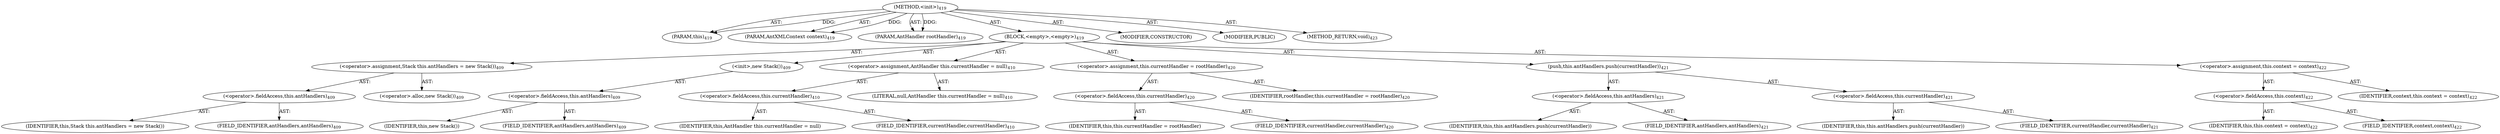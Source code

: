 digraph "&lt;init&gt;" {  
"111669149706" [label = <(METHOD,&lt;init&gt;)<SUB>419</SUB>> ]
"115964116994" [label = <(PARAM,this)<SUB>419</SUB>> ]
"115964117032" [label = <(PARAM,AntXMLContext context)<SUB>419</SUB>> ]
"115964117033" [label = <(PARAM,AntHandler rootHandler)<SUB>419</SUB>> ]
"25769803828" [label = <(BLOCK,&lt;empty&gt;,&lt;empty&gt;)<SUB>419</SUB>> ]
"30064771281" [label = <(&lt;operator&gt;.assignment,Stack this.antHandlers = new Stack())<SUB>409</SUB>> ]
"30064771282" [label = <(&lt;operator&gt;.fieldAccess,this.antHandlers)<SUB>409</SUB>> ]
"68719476935" [label = <(IDENTIFIER,this,Stack this.antHandlers = new Stack())> ]
"55834574857" [label = <(FIELD_IDENTIFIER,antHandlers,antHandlers)<SUB>409</SUB>> ]
"30064771283" [label = <(&lt;operator&gt;.alloc,new Stack())<SUB>409</SUB>> ]
"30064771284" [label = <(&lt;init&gt;,new Stack())<SUB>409</SUB>> ]
"30064771285" [label = <(&lt;operator&gt;.fieldAccess,this.antHandlers)<SUB>409</SUB>> ]
"68719476936" [label = <(IDENTIFIER,this,new Stack())> ]
"55834574858" [label = <(FIELD_IDENTIFIER,antHandlers,antHandlers)<SUB>409</SUB>> ]
"30064771286" [label = <(&lt;operator&gt;.assignment,AntHandler this.currentHandler = null)<SUB>410</SUB>> ]
"30064771287" [label = <(&lt;operator&gt;.fieldAccess,this.currentHandler)<SUB>410</SUB>> ]
"68719476937" [label = <(IDENTIFIER,this,AntHandler this.currentHandler = null)> ]
"55834574859" [label = <(FIELD_IDENTIFIER,currentHandler,currentHandler)<SUB>410</SUB>> ]
"90194313252" [label = <(LITERAL,null,AntHandler this.currentHandler = null)<SUB>410</SUB>> ]
"30064771288" [label = <(&lt;operator&gt;.assignment,this.currentHandler = rootHandler)<SUB>420</SUB>> ]
"30064771289" [label = <(&lt;operator&gt;.fieldAccess,this.currentHandler)<SUB>420</SUB>> ]
"68719476938" [label = <(IDENTIFIER,this,this.currentHandler = rootHandler)> ]
"55834574860" [label = <(FIELD_IDENTIFIER,currentHandler,currentHandler)<SUB>420</SUB>> ]
"68719476939" [label = <(IDENTIFIER,rootHandler,this.currentHandler = rootHandler)<SUB>420</SUB>> ]
"30064771290" [label = <(push,this.antHandlers.push(currentHandler))<SUB>421</SUB>> ]
"30064771291" [label = <(&lt;operator&gt;.fieldAccess,this.antHandlers)<SUB>421</SUB>> ]
"68719476940" [label = <(IDENTIFIER,this,this.antHandlers.push(currentHandler))> ]
"55834574861" [label = <(FIELD_IDENTIFIER,antHandlers,antHandlers)<SUB>421</SUB>> ]
"30064771292" [label = <(&lt;operator&gt;.fieldAccess,this.currentHandler)<SUB>421</SUB>> ]
"68719476941" [label = <(IDENTIFIER,this,this.antHandlers.push(currentHandler))> ]
"55834574862" [label = <(FIELD_IDENTIFIER,currentHandler,currentHandler)<SUB>421</SUB>> ]
"30064771293" [label = <(&lt;operator&gt;.assignment,this.context = context)<SUB>422</SUB>> ]
"30064771294" [label = <(&lt;operator&gt;.fieldAccess,this.context)<SUB>422</SUB>> ]
"68719476741" [label = <(IDENTIFIER,this,this.context = context)<SUB>422</SUB>> ]
"55834574863" [label = <(FIELD_IDENTIFIER,context,context)<SUB>422</SUB>> ]
"68719476942" [label = <(IDENTIFIER,context,this.context = context)<SUB>422</SUB>> ]
"133143986210" [label = <(MODIFIER,CONSTRUCTOR)> ]
"133143986211" [label = <(MODIFIER,PUBLIC)> ]
"128849018890" [label = <(METHOD_RETURN,void)<SUB>423</SUB>> ]
  "111669149706" -> "115964116994"  [ label = "AST: "] 
  "111669149706" -> "115964117032"  [ label = "AST: "] 
  "111669149706" -> "115964117033"  [ label = "AST: "] 
  "111669149706" -> "25769803828"  [ label = "AST: "] 
  "111669149706" -> "133143986210"  [ label = "AST: "] 
  "111669149706" -> "133143986211"  [ label = "AST: "] 
  "111669149706" -> "128849018890"  [ label = "AST: "] 
  "25769803828" -> "30064771281"  [ label = "AST: "] 
  "25769803828" -> "30064771284"  [ label = "AST: "] 
  "25769803828" -> "30064771286"  [ label = "AST: "] 
  "25769803828" -> "30064771288"  [ label = "AST: "] 
  "25769803828" -> "30064771290"  [ label = "AST: "] 
  "25769803828" -> "30064771293"  [ label = "AST: "] 
  "30064771281" -> "30064771282"  [ label = "AST: "] 
  "30064771281" -> "30064771283"  [ label = "AST: "] 
  "30064771282" -> "68719476935"  [ label = "AST: "] 
  "30064771282" -> "55834574857"  [ label = "AST: "] 
  "30064771284" -> "30064771285"  [ label = "AST: "] 
  "30064771285" -> "68719476936"  [ label = "AST: "] 
  "30064771285" -> "55834574858"  [ label = "AST: "] 
  "30064771286" -> "30064771287"  [ label = "AST: "] 
  "30064771286" -> "90194313252"  [ label = "AST: "] 
  "30064771287" -> "68719476937"  [ label = "AST: "] 
  "30064771287" -> "55834574859"  [ label = "AST: "] 
  "30064771288" -> "30064771289"  [ label = "AST: "] 
  "30064771288" -> "68719476939"  [ label = "AST: "] 
  "30064771289" -> "68719476938"  [ label = "AST: "] 
  "30064771289" -> "55834574860"  [ label = "AST: "] 
  "30064771290" -> "30064771291"  [ label = "AST: "] 
  "30064771290" -> "30064771292"  [ label = "AST: "] 
  "30064771291" -> "68719476940"  [ label = "AST: "] 
  "30064771291" -> "55834574861"  [ label = "AST: "] 
  "30064771292" -> "68719476941"  [ label = "AST: "] 
  "30064771292" -> "55834574862"  [ label = "AST: "] 
  "30064771293" -> "30064771294"  [ label = "AST: "] 
  "30064771293" -> "68719476942"  [ label = "AST: "] 
  "30064771294" -> "68719476741"  [ label = "AST: "] 
  "30064771294" -> "55834574863"  [ label = "AST: "] 
  "111669149706" -> "115964116994"  [ label = "DDG: "] 
  "111669149706" -> "115964117032"  [ label = "DDG: "] 
  "111669149706" -> "115964117033"  [ label = "DDG: "] 
}
